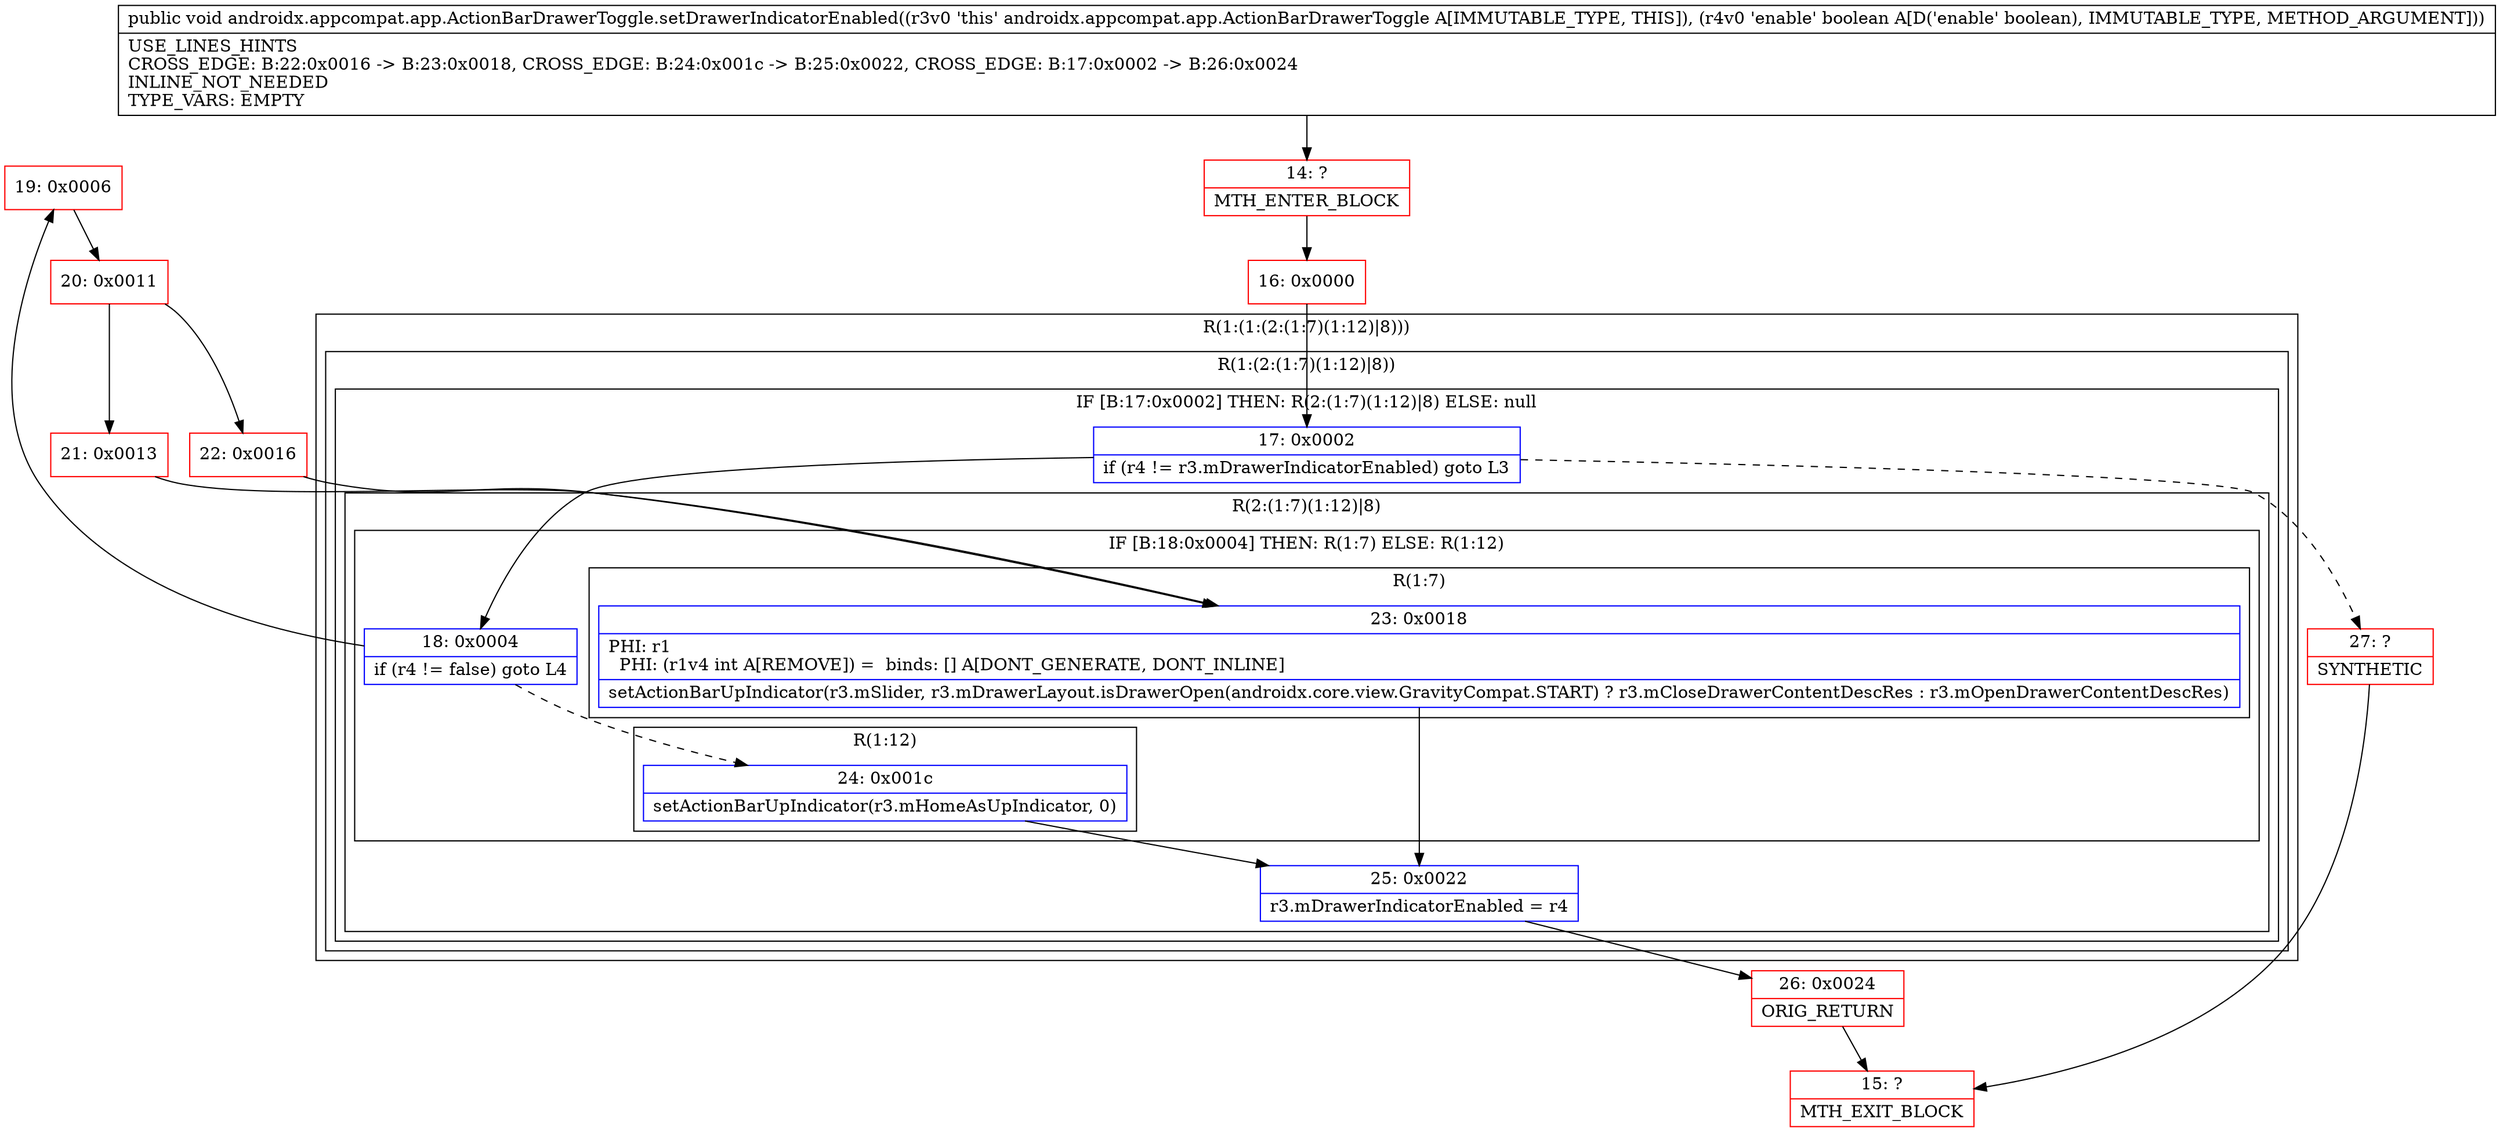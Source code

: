 digraph "CFG forandroidx.appcompat.app.ActionBarDrawerToggle.setDrawerIndicatorEnabled(Z)V" {
subgraph cluster_Region_2107427045 {
label = "R(1:(1:(2:(1:7)(1:12)|8)))";
node [shape=record,color=blue];
subgraph cluster_Region_316249580 {
label = "R(1:(2:(1:7)(1:12)|8))";
node [shape=record,color=blue];
subgraph cluster_IfRegion_1796322770 {
label = "IF [B:17:0x0002] THEN: R(2:(1:7)(1:12)|8) ELSE: null";
node [shape=record,color=blue];
Node_17 [shape=record,label="{17\:\ 0x0002|if (r4 != r3.mDrawerIndicatorEnabled) goto L3\l}"];
subgraph cluster_Region_1494406044 {
label = "R(2:(1:7)(1:12)|8)";
node [shape=record,color=blue];
subgraph cluster_IfRegion_1121121211 {
label = "IF [B:18:0x0004] THEN: R(1:7) ELSE: R(1:12)";
node [shape=record,color=blue];
Node_18 [shape=record,label="{18\:\ 0x0004|if (r4 != false) goto L4\l}"];
subgraph cluster_Region_477784312 {
label = "R(1:7)";
node [shape=record,color=blue];
Node_23 [shape=record,label="{23\:\ 0x0018|PHI: r1 \l  PHI: (r1v4 int A[REMOVE]) =  binds: [] A[DONT_GENERATE, DONT_INLINE]\l|setActionBarUpIndicator(r3.mSlider, r3.mDrawerLayout.isDrawerOpen(androidx.core.view.GravityCompat.START) ? r3.mCloseDrawerContentDescRes : r3.mOpenDrawerContentDescRes)\l}"];
}
subgraph cluster_Region_2057564544 {
label = "R(1:12)";
node [shape=record,color=blue];
Node_24 [shape=record,label="{24\:\ 0x001c|setActionBarUpIndicator(r3.mHomeAsUpIndicator, 0)\l}"];
}
}
Node_25 [shape=record,label="{25\:\ 0x0022|r3.mDrawerIndicatorEnabled = r4\l}"];
}
}
}
}
Node_14 [shape=record,color=red,label="{14\:\ ?|MTH_ENTER_BLOCK\l}"];
Node_16 [shape=record,color=red,label="{16\:\ 0x0000}"];
Node_19 [shape=record,color=red,label="{19\:\ 0x0006}"];
Node_20 [shape=record,color=red,label="{20\:\ 0x0011}"];
Node_21 [shape=record,color=red,label="{21\:\ 0x0013}"];
Node_26 [shape=record,color=red,label="{26\:\ 0x0024|ORIG_RETURN\l}"];
Node_15 [shape=record,color=red,label="{15\:\ ?|MTH_EXIT_BLOCK\l}"];
Node_22 [shape=record,color=red,label="{22\:\ 0x0016}"];
Node_27 [shape=record,color=red,label="{27\:\ ?|SYNTHETIC\l}"];
MethodNode[shape=record,label="{public void androidx.appcompat.app.ActionBarDrawerToggle.setDrawerIndicatorEnabled((r3v0 'this' androidx.appcompat.app.ActionBarDrawerToggle A[IMMUTABLE_TYPE, THIS]), (r4v0 'enable' boolean A[D('enable' boolean), IMMUTABLE_TYPE, METHOD_ARGUMENT]))  | USE_LINES_HINTS\lCROSS_EDGE: B:22:0x0016 \-\> B:23:0x0018, CROSS_EDGE: B:24:0x001c \-\> B:25:0x0022, CROSS_EDGE: B:17:0x0002 \-\> B:26:0x0024\lINLINE_NOT_NEEDED\lTYPE_VARS: EMPTY\l}"];
MethodNode -> Node_14;Node_17 -> Node_18;
Node_17 -> Node_27[style=dashed];
Node_18 -> Node_19;
Node_18 -> Node_24[style=dashed];
Node_23 -> Node_25;
Node_24 -> Node_25;
Node_25 -> Node_26;
Node_14 -> Node_16;
Node_16 -> Node_17;
Node_19 -> Node_20;
Node_20 -> Node_21;
Node_20 -> Node_22;
Node_21 -> Node_23;
Node_26 -> Node_15;
Node_22 -> Node_23;
Node_27 -> Node_15;
}

